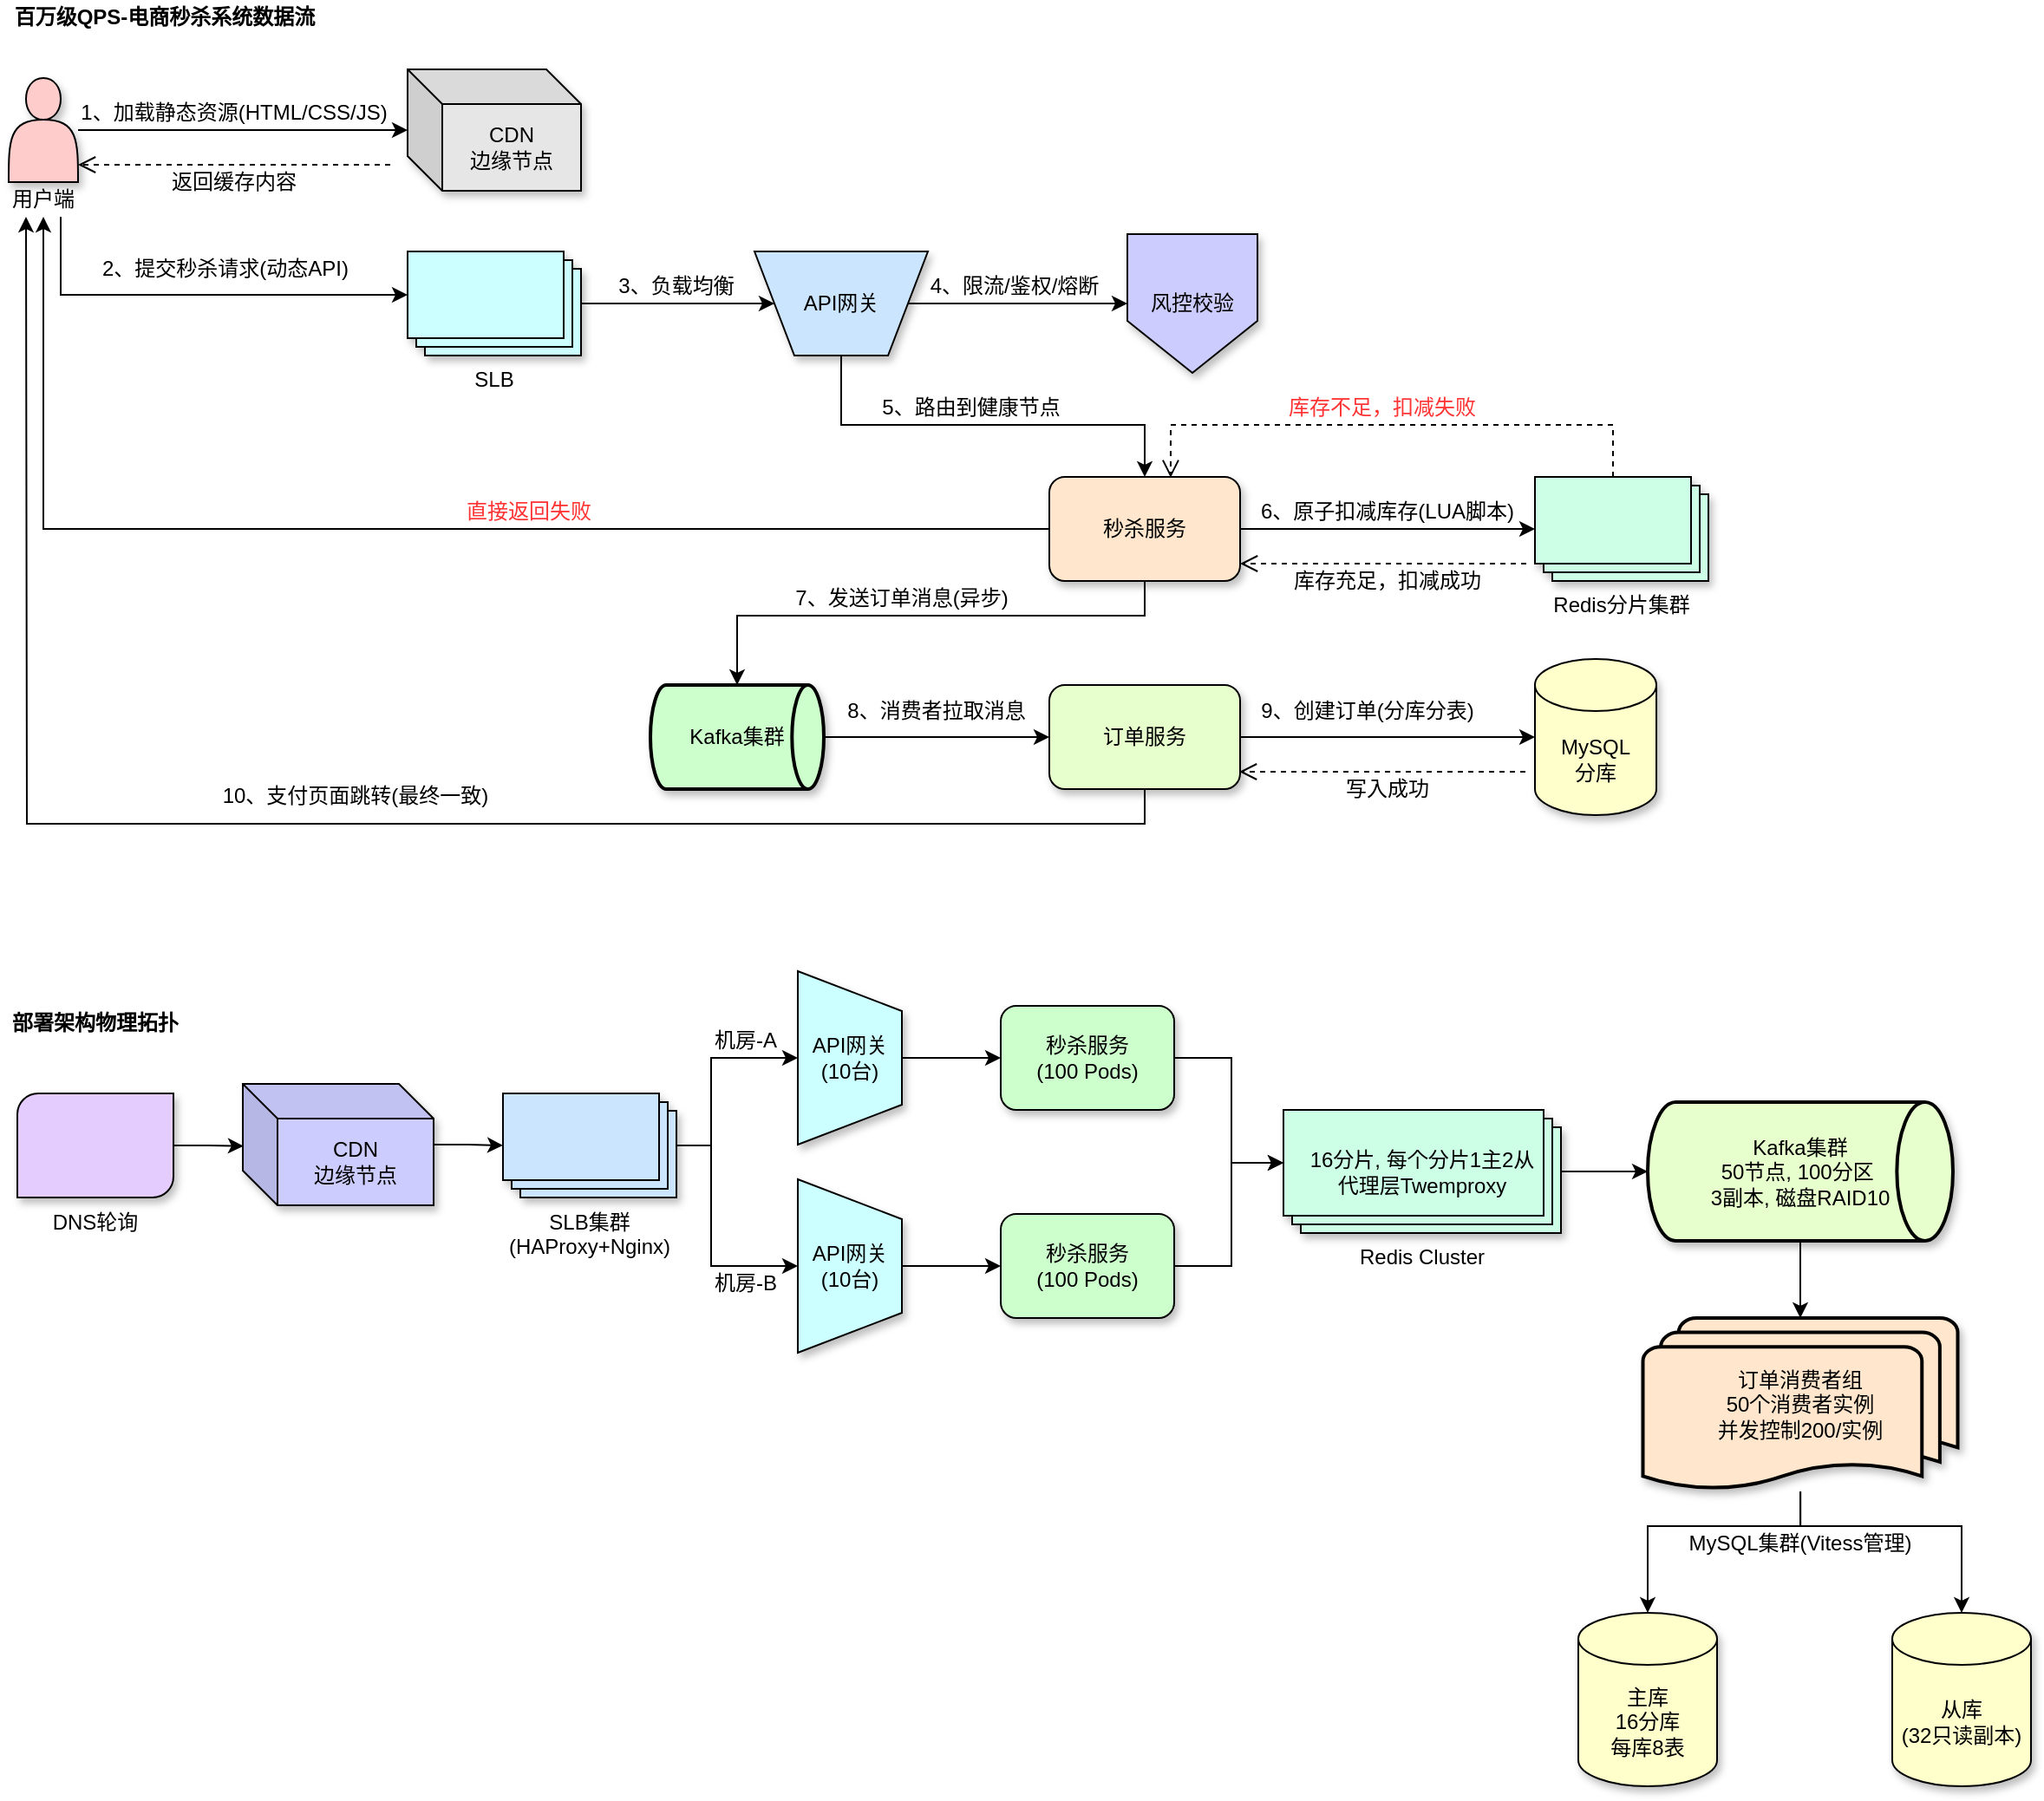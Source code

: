 <mxfile version="28.0.9">
  <diagram name="第 1 页" id="k43kZNhG20Ze2N2HWTyA">
    <mxGraphModel dx="1590" dy="773" grid="1" gridSize="10" guides="1" tooltips="1" connect="1" arrows="1" fold="1" page="1" pageScale="1" pageWidth="827" pageHeight="1169" math="0" shadow="0">
      <root>
        <mxCell id="0" />
        <mxCell id="1" parent="0" />
        <mxCell id="pQJR4_CZ3aEAJJ0gwESk-106" value="" style="group" vertex="1" connectable="0" parent="1">
          <mxGeometry x="130" y="620" width="1166" height="470" as="geometry" />
        </mxCell>
        <mxCell id="pQJR4_CZ3aEAJJ0gwESk-6" value="API网关&lt;br&gt;(10台)" style="verticalLabelPosition=middle;verticalAlign=middle;html=1;shape=trapezoid;perimeter=trapezoidPerimeter;whiteSpace=wrap;size=0.23;arcSize=10;flipV=1;labelPosition=center;align=center;direction=south;shadow=1;fillColor=#CCFFFF;" vertex="1" parent="pQJR4_CZ3aEAJJ0gwESk-106">
          <mxGeometry x="455" y="120" width="60" height="100" as="geometry" />
        </mxCell>
        <mxCell id="pQJR4_CZ3aEAJJ0gwESk-1" value="&lt;b&gt;部署架构物理拓扑&lt;/b&gt;" style="text;strokeColor=none;align=center;fillColor=none;html=1;verticalAlign=middle;whiteSpace=wrap;rounded=0;" vertex="1" parent="pQJR4_CZ3aEAJJ0gwESk-106">
          <mxGeometry y="20" width="100" height="20" as="geometry" />
        </mxCell>
        <mxCell id="pQJR4_CZ3aEAJJ0gwESk-2" value="DNS轮询" style="verticalLabelPosition=bottom;verticalAlign=top;html=1;shape=mxgraph.basic.diag_round_rect;dx=6;whiteSpace=wrap;fillColor=#E5CCFF;shadow=1;" vertex="1" parent="pQJR4_CZ3aEAJJ0gwESk-106">
          <mxGeometry x="5" y="70.5" width="90" height="60" as="geometry" />
        </mxCell>
        <mxCell id="pQJR4_CZ3aEAJJ0gwESk-39" style="edgeStyle=orthogonalEdgeStyle;rounded=0;orthogonalLoop=1;jettySize=auto;html=1;" edge="1" parent="pQJR4_CZ3aEAJJ0gwESk-106" source="pQJR4_CZ3aEAJJ0gwESk-3" target="pQJR4_CZ3aEAJJ0gwESk-4">
          <mxGeometry relative="1" as="geometry" />
        </mxCell>
        <mxCell id="pQJR4_CZ3aEAJJ0gwESk-3" value="CDN&lt;br&gt;边缘节点" style="shape=cube;whiteSpace=wrap;html=1;boundedLbl=1;backgroundOutline=1;darkOpacity=0.05;darkOpacity2=0.1;fillColor=#CCCCFF;shadow=1;" vertex="1" parent="pQJR4_CZ3aEAJJ0gwESk-106">
          <mxGeometry x="135" y="65" width="110" height="70" as="geometry" />
        </mxCell>
        <mxCell id="pQJR4_CZ3aEAJJ0gwESk-74" style="edgeStyle=orthogonalEdgeStyle;rounded=0;orthogonalLoop=1;jettySize=auto;html=1;entryX=0.5;entryY=1;entryDx=0;entryDy=0;" edge="1" parent="pQJR4_CZ3aEAJJ0gwESk-106" source="pQJR4_CZ3aEAJJ0gwESk-4" target="pQJR4_CZ3aEAJJ0gwESk-5">
          <mxGeometry relative="1" as="geometry">
            <Array as="points">
              <mxPoint x="405" y="101" />
              <mxPoint x="405" y="50" />
            </Array>
          </mxGeometry>
        </mxCell>
        <mxCell id="pQJR4_CZ3aEAJJ0gwESk-75" style="edgeStyle=orthogonalEdgeStyle;rounded=0;orthogonalLoop=1;jettySize=auto;html=1;entryX=0.5;entryY=1;entryDx=0;entryDy=0;" edge="1" parent="pQJR4_CZ3aEAJJ0gwESk-106" source="pQJR4_CZ3aEAJJ0gwESk-4" target="pQJR4_CZ3aEAJJ0gwESk-6">
          <mxGeometry relative="1" as="geometry">
            <Array as="points">
              <mxPoint x="405" y="101" />
              <mxPoint x="405" y="170" />
            </Array>
          </mxGeometry>
        </mxCell>
        <mxCell id="pQJR4_CZ3aEAJJ0gwESk-4" value="SLB集群(HAProxy+Nginx)" style="verticalLabelPosition=bottom;verticalAlign=top;html=1;shape=mxgraph.basic.layered_rect;dx=10;outlineConnect=0;whiteSpace=wrap;fillColor=#CCE5FF;shadow=1;" vertex="1" parent="pQJR4_CZ3aEAJJ0gwESk-106">
          <mxGeometry x="285" y="70.5" width="100" height="60" as="geometry" />
        </mxCell>
        <mxCell id="pQJR4_CZ3aEAJJ0gwESk-56" style="edgeStyle=orthogonalEdgeStyle;rounded=0;orthogonalLoop=1;jettySize=auto;html=1;entryX=0;entryY=0.5;entryDx=0;entryDy=0;" edge="1" parent="pQJR4_CZ3aEAJJ0gwESk-106" source="pQJR4_CZ3aEAJJ0gwESk-5" target="pQJR4_CZ3aEAJJ0gwESk-7">
          <mxGeometry relative="1" as="geometry" />
        </mxCell>
        <mxCell id="pQJR4_CZ3aEAJJ0gwESk-5" value="API网关&lt;br&gt;(10台)" style="verticalLabelPosition=middle;verticalAlign=middle;html=1;shape=trapezoid;perimeter=trapezoidPerimeter;whiteSpace=wrap;size=0.23;arcSize=10;flipV=1;labelPosition=center;align=center;direction=south;fillColor=#CCFFFF;shadow=1;" vertex="1" parent="pQJR4_CZ3aEAJJ0gwESk-106">
          <mxGeometry x="455" width="60" height="100" as="geometry" />
        </mxCell>
        <mxCell id="pQJR4_CZ3aEAJJ0gwESk-73" style="edgeStyle=orthogonalEdgeStyle;rounded=0;orthogonalLoop=1;jettySize=auto;html=1;exitX=0.5;exitY=0;exitDx=0;exitDy=0;entryX=0;entryY=0.5;entryDx=0;entryDy=0;" edge="1" parent="pQJR4_CZ3aEAJJ0gwESk-106" source="pQJR4_CZ3aEAJJ0gwESk-6" target="pQJR4_CZ3aEAJJ0gwESk-8">
          <mxGeometry relative="1" as="geometry" />
        </mxCell>
        <mxCell id="pQJR4_CZ3aEAJJ0gwESk-7" value="秒杀服务&lt;br&gt;(100 Pods)" style="rounded=1;whiteSpace=wrap;html=1;fillColor=#CCFFCC;shadow=1;" vertex="1" parent="pQJR4_CZ3aEAJJ0gwESk-106">
          <mxGeometry x="572" y="20" width="100" height="60" as="geometry" />
        </mxCell>
        <mxCell id="pQJR4_CZ3aEAJJ0gwESk-8" value="秒杀服务&lt;br&gt;(100 Pods)" style="rounded=1;whiteSpace=wrap;html=1;fillColor=#CCFFCC;shadow=1;" vertex="1" parent="pQJR4_CZ3aEAJJ0gwESk-106">
          <mxGeometry x="572" y="140" width="100" height="60" as="geometry" />
        </mxCell>
        <mxCell id="pQJR4_CZ3aEAJJ0gwESk-9" value="Redis Cluster" style="verticalLabelPosition=bottom;verticalAlign=top;html=1;shape=mxgraph.basic.layered_rect;dx=10;outlineConnect=0;whiteSpace=wrap;fillColor=#CCFFE6;shadow=1;" vertex="1" parent="pQJR4_CZ3aEAJJ0gwESk-106">
          <mxGeometry x="735" y="80" width="160" height="71" as="geometry" />
        </mxCell>
        <mxCell id="pQJR4_CZ3aEAJJ0gwESk-10" value="Kafka集群&lt;br&gt;50节点, 100分区&amp;nbsp;&lt;div&gt;3副本, 磁盘RAID10&lt;br&gt;&lt;/div&gt;" style="strokeWidth=2;html=1;shape=mxgraph.flowchart.direct_data;whiteSpace=wrap;fillColor=#E6FFCC;shadow=1;" vertex="1" parent="pQJR4_CZ3aEAJJ0gwESk-106">
          <mxGeometry x="945" y="75.5" width="176" height="80" as="geometry" />
        </mxCell>
        <mxCell id="pQJR4_CZ3aEAJJ0gwESk-11" value="订单消费者组&lt;br&gt;50个消费者实例&lt;br&gt;并发控制200/实例" style="strokeWidth=2;html=1;shape=mxgraph.flowchart.multi-document;whiteSpace=wrap;fillColor=#FFE6CC;shadow=1;" vertex="1" parent="pQJR4_CZ3aEAJJ0gwESk-106">
          <mxGeometry x="942.25" y="200" width="181.5" height="100" as="geometry" />
        </mxCell>
        <mxCell id="pQJR4_CZ3aEAJJ0gwESk-13" value="从库&lt;br&gt;(32只读副本)" style="shape=cylinder3;whiteSpace=wrap;html=1;boundedLbl=1;backgroundOutline=1;size=15;shadow=1;fillColor=#FFFFCC;" vertex="1" parent="pQJR4_CZ3aEAJJ0gwESk-106">
          <mxGeometry x="1086" y="370" width="80" height="100" as="geometry" />
        </mxCell>
        <mxCell id="pQJR4_CZ3aEAJJ0gwESk-14" value="主库&lt;br&gt;16分库&lt;br&gt;每库8表" style="shape=cylinder3;whiteSpace=wrap;html=1;boundedLbl=1;backgroundOutline=1;size=15;fillColor=#FFFFCC;shadow=1;" vertex="1" parent="pQJR4_CZ3aEAJJ0gwESk-106">
          <mxGeometry x="905" y="370" width="80" height="100" as="geometry" />
        </mxCell>
        <mxCell id="pQJR4_CZ3aEAJJ0gwESk-18" value="MySQL集群(Vitess管理)" style="text;strokeColor=none;align=center;fillColor=none;html=1;verticalAlign=middle;whiteSpace=wrap;rounded=0;" vertex="1" parent="pQJR4_CZ3aEAJJ0gwESk-106">
          <mxGeometry x="965" y="320" width="136" height="20" as="geometry" />
        </mxCell>
        <mxCell id="pQJR4_CZ3aEAJJ0gwESk-29" style="edgeStyle=orthogonalEdgeStyle;rounded=0;orthogonalLoop=1;jettySize=auto;html=1;entryX=0.004;entryY=0.512;entryDx=0;entryDy=0;entryPerimeter=0;" edge="1" parent="pQJR4_CZ3aEAJJ0gwESk-106" source="pQJR4_CZ3aEAJJ0gwESk-2" target="pQJR4_CZ3aEAJJ0gwESk-3">
          <mxGeometry relative="1" as="geometry" />
        </mxCell>
        <mxCell id="pQJR4_CZ3aEAJJ0gwESk-32" value="机房-A" style="text;strokeColor=none;align=center;fillColor=none;html=1;verticalAlign=middle;whiteSpace=wrap;rounded=0;" vertex="1" parent="pQJR4_CZ3aEAJJ0gwESk-106">
          <mxGeometry x="405" y="30" width="40" height="20" as="geometry" />
        </mxCell>
        <mxCell id="pQJR4_CZ3aEAJJ0gwESk-34" value="机房-B" style="text;strokeColor=none;align=center;fillColor=none;html=1;verticalAlign=middle;whiteSpace=wrap;rounded=0;" vertex="1" parent="pQJR4_CZ3aEAJJ0gwESk-106">
          <mxGeometry x="405" y="170" width="40" height="20" as="geometry" />
        </mxCell>
        <mxCell id="pQJR4_CZ3aEAJJ0gwESk-35" value="16分片, 每个分片1主2从&lt;br&gt;代理层Twemproxy" style="text;strokeColor=none;align=center;fillColor=none;html=1;verticalAlign=middle;whiteSpace=wrap;rounded=0;" vertex="1" parent="pQJR4_CZ3aEAJJ0gwESk-106">
          <mxGeometry x="745" y="100.5" width="140" height="30" as="geometry" />
        </mxCell>
        <mxCell id="pQJR4_CZ3aEAJJ0gwESk-63" style="edgeStyle=orthogonalEdgeStyle;rounded=0;orthogonalLoop=1;jettySize=auto;html=1;entryX=0;entryY=0;entryDx=0;entryDy=30.5;entryPerimeter=0;exitX=1;exitY=0.5;exitDx=0;exitDy=0;" edge="1" parent="pQJR4_CZ3aEAJJ0gwESk-106" source="pQJR4_CZ3aEAJJ0gwESk-8" target="pQJR4_CZ3aEAJJ0gwESk-9">
          <mxGeometry relative="1" as="geometry">
            <Array as="points">
              <mxPoint x="705" y="170" />
              <mxPoint x="705" y="111" />
            </Array>
          </mxGeometry>
        </mxCell>
        <mxCell id="pQJR4_CZ3aEAJJ0gwESk-64" style="edgeStyle=orthogonalEdgeStyle;rounded=0;orthogonalLoop=1;jettySize=auto;html=1;entryX=0;entryY=0;entryDx=0;entryDy=30.5;entryPerimeter=0;" edge="1" parent="pQJR4_CZ3aEAJJ0gwESk-106" source="pQJR4_CZ3aEAJJ0gwESk-7" target="pQJR4_CZ3aEAJJ0gwESk-9">
          <mxGeometry relative="1" as="geometry">
            <Array as="points">
              <mxPoint x="705" y="50" />
              <mxPoint x="705" y="110" />
            </Array>
          </mxGeometry>
        </mxCell>
        <mxCell id="pQJR4_CZ3aEAJJ0gwESk-68" style="edgeStyle=orthogonalEdgeStyle;rounded=0;orthogonalLoop=1;jettySize=auto;html=1;entryX=0;entryY=0.5;entryDx=0;entryDy=0;entryPerimeter=0;" edge="1" parent="pQJR4_CZ3aEAJJ0gwESk-106" source="pQJR4_CZ3aEAJJ0gwESk-9" target="pQJR4_CZ3aEAJJ0gwESk-10">
          <mxGeometry relative="1" as="geometry" />
        </mxCell>
        <mxCell id="pQJR4_CZ3aEAJJ0gwESk-70" style="edgeStyle=orthogonalEdgeStyle;rounded=0;orthogonalLoop=1;jettySize=auto;html=1;entryX=0.5;entryY=0;entryDx=0;entryDy=0;entryPerimeter=0;" edge="1" parent="pQJR4_CZ3aEAJJ0gwESk-106" source="pQJR4_CZ3aEAJJ0gwESk-10" target="pQJR4_CZ3aEAJJ0gwESk-11">
          <mxGeometry relative="1" as="geometry" />
        </mxCell>
        <mxCell id="pQJR4_CZ3aEAJJ0gwESk-71" style="edgeStyle=orthogonalEdgeStyle;rounded=0;orthogonalLoop=1;jettySize=auto;html=1;entryX=0.5;entryY=0;entryDx=0;entryDy=0;entryPerimeter=0;" edge="1" parent="pQJR4_CZ3aEAJJ0gwESk-106" source="pQJR4_CZ3aEAJJ0gwESk-11" target="pQJR4_CZ3aEAJJ0gwESk-14">
          <mxGeometry relative="1" as="geometry">
            <Array as="points">
              <mxPoint x="1033" y="320" />
              <mxPoint x="945" y="320" />
            </Array>
          </mxGeometry>
        </mxCell>
        <mxCell id="pQJR4_CZ3aEAJJ0gwESk-72" style="edgeStyle=orthogonalEdgeStyle;rounded=0;orthogonalLoop=1;jettySize=auto;html=1;entryX=0.5;entryY=0;entryDx=0;entryDy=0;entryPerimeter=0;" edge="1" parent="pQJR4_CZ3aEAJJ0gwESk-106" source="pQJR4_CZ3aEAJJ0gwESk-11" target="pQJR4_CZ3aEAJJ0gwESk-13">
          <mxGeometry relative="1" as="geometry">
            <Array as="points">
              <mxPoint x="1033" y="320" />
              <mxPoint x="1126" y="320" />
            </Array>
          </mxGeometry>
        </mxCell>
        <mxCell id="pQJR4_CZ3aEAJJ0gwESk-107" value="" style="group" vertex="1" connectable="0" parent="1">
          <mxGeometry x="130" y="60" width="980" height="470" as="geometry" />
        </mxCell>
        <mxCell id="1ftXG66yDCKegP6t7TGQ-6" value="" style="group" parent="pQJR4_CZ3aEAJJ0gwESk-107" vertex="1" connectable="0">
          <mxGeometry y="40" width="980" height="430" as="geometry" />
        </mxCell>
        <mxCell id="aPgc8lN7X9PTBHeojlWt-1" value="" style="shape=actor;whiteSpace=wrap;html=1;shadow=1;fillColor=#FFCCCC;" parent="1ftXG66yDCKegP6t7TGQ-6" vertex="1">
          <mxGeometry y="5" width="40" height="60" as="geometry" />
        </mxCell>
        <mxCell id="aPgc8lN7X9PTBHeojlWt-2" value="CDN&lt;br&gt;边缘节点" style="shape=cube;whiteSpace=wrap;html=1;boundedLbl=1;backgroundOutline=1;darkOpacity=0.05;darkOpacity2=0.1;fillColor=#E6E6E6;shadow=1;" parent="1ftXG66yDCKegP6t7TGQ-6" vertex="1">
          <mxGeometry x="230" width="100" height="70" as="geometry" />
        </mxCell>
        <mxCell id="aPgc8lN7X9PTBHeojlWt-3" value="SLB" style="verticalLabelPosition=bottom;verticalAlign=top;html=1;shape=mxgraph.basic.layered_rect;dx=10;outlineConnect=0;whiteSpace=wrap;fillColor=#CCFFFF;shadow=1;" parent="1ftXG66yDCKegP6t7TGQ-6" vertex="1">
          <mxGeometry x="230" y="105" width="100" height="60" as="geometry" />
        </mxCell>
        <mxCell id="aPgc8lN7X9PTBHeojlWt-22" style="edgeStyle=orthogonalEdgeStyle;rounded=0;orthogonalLoop=1;jettySize=auto;html=1;entryX=0.5;entryY=0;entryDx=0;entryDy=0;exitX=0.5;exitY=1;exitDx=0;exitDy=0;" parent="1ftXG66yDCKegP6t7TGQ-6" source="aPgc8lN7X9PTBHeojlWt-4" target="aPgc8lN7X9PTBHeojlWt-9" edge="1">
          <mxGeometry relative="1" as="geometry">
            <Array as="points">
              <mxPoint x="480" y="205" />
              <mxPoint x="655" y="205" />
            </Array>
          </mxGeometry>
        </mxCell>
        <mxCell id="aPgc8lN7X9PTBHeojlWt-4" value="API网关" style="verticalLabelPosition=middle;verticalAlign=middle;html=1;shape=trapezoid;perimeter=trapezoidPerimeter;whiteSpace=wrap;size=0.23;arcSize=10;flipV=1;labelPosition=center;align=center;fillColor=#CCE5FF;shadow=1;" parent="1ftXG66yDCKegP6t7TGQ-6" vertex="1">
          <mxGeometry x="430" y="105" width="100" height="60" as="geometry" />
        </mxCell>
        <mxCell id="aPgc8lN7X9PTBHeojlWt-37" style="edgeStyle=orthogonalEdgeStyle;rounded=0;orthogonalLoop=1;jettySize=auto;html=1;exitX=1;exitY=0.5;exitDx=0;exitDy=0;exitPerimeter=0;entryX=0;entryY=0.5;entryDx=0;entryDy=0;" parent="1ftXG66yDCKegP6t7TGQ-6" source="aPgc8lN7X9PTBHeojlWt-7" target="aPgc8lN7X9PTBHeojlWt-10" edge="1">
          <mxGeometry relative="1" as="geometry" />
        </mxCell>
        <mxCell id="aPgc8lN7X9PTBHeojlWt-7" value="Kafka集群" style="strokeWidth=2;html=1;shape=mxgraph.flowchart.direct_data;whiteSpace=wrap;fillColor=#CCFFCC;shadow=1;" parent="1ftXG66yDCKegP6t7TGQ-6" vertex="1">
          <mxGeometry x="370" y="355" width="100" height="60" as="geometry" />
        </mxCell>
        <mxCell id="aPgc8lN7X9PTBHeojlWt-8" value="Redis分片集群" style="verticalLabelPosition=bottom;verticalAlign=top;html=1;shape=mxgraph.basic.layered_rect;dx=10;outlineConnect=0;whiteSpace=wrap;fillColor=#CCFFE6;shadow=1;" parent="1ftXG66yDCKegP6t7TGQ-6" vertex="1">
          <mxGeometry x="880" y="235" width="100" height="60" as="geometry" />
        </mxCell>
        <mxCell id="aPgc8lN7X9PTBHeojlWt-54" style="edgeStyle=orthogonalEdgeStyle;rounded=0;orthogonalLoop=1;jettySize=auto;html=1;entryX=0.5;entryY=1;entryDx=0;entryDy=0;" parent="1ftXG66yDCKegP6t7TGQ-6" source="aPgc8lN7X9PTBHeojlWt-9" target="aPgc8lN7X9PTBHeojlWt-51" edge="1">
          <mxGeometry relative="1" as="geometry" />
        </mxCell>
        <mxCell id="aPgc8lN7X9PTBHeojlWt-9" value="秒杀服务" style="rounded=1;whiteSpace=wrap;html=1;shadow=1;fillColor=#FFE6CC;" parent="1ftXG66yDCKegP6t7TGQ-6" vertex="1">
          <mxGeometry x="600" y="235" width="110" height="60" as="geometry" />
        </mxCell>
        <mxCell id="aPgc8lN7X9PTBHeojlWt-42" style="edgeStyle=orthogonalEdgeStyle;rounded=0;orthogonalLoop=1;jettySize=auto;html=1;exitX=0.5;exitY=1;exitDx=0;exitDy=0;" parent="1ftXG66yDCKegP6t7TGQ-6" source="aPgc8lN7X9PTBHeojlWt-10" edge="1">
          <mxGeometry relative="1" as="geometry">
            <mxPoint x="10" y="85" as="targetPoint" />
          </mxGeometry>
        </mxCell>
        <mxCell id="aPgc8lN7X9PTBHeojlWt-10" value="订单服务" style="rounded=1;whiteSpace=wrap;html=1;fillColor=#E6FFCC;shadow=1;" parent="1ftXG66yDCKegP6t7TGQ-6" vertex="1">
          <mxGeometry x="600" y="355" width="110" height="60" as="geometry" />
        </mxCell>
        <mxCell id="aPgc8lN7X9PTBHeojlWt-11" value="MySQL&lt;br&gt;分库" style="shape=cylinder3;whiteSpace=wrap;html=1;boundedLbl=1;backgroundOutline=1;size=15;fillColor=#FFFFCC;shadow=1;" parent="1ftXG66yDCKegP6t7TGQ-6" vertex="1">
          <mxGeometry x="880" y="340" width="70" height="90" as="geometry" />
        </mxCell>
        <mxCell id="aPgc8lN7X9PTBHeojlWt-16" style="edgeStyle=orthogonalEdgeStyle;rounded=0;orthogonalLoop=1;jettySize=auto;html=1;entryX=0;entryY=0;entryDx=0;entryDy=25;entryPerimeter=0;" parent="1ftXG66yDCKegP6t7TGQ-6" target="aPgc8lN7X9PTBHeojlWt-3" edge="1">
          <mxGeometry relative="1" as="geometry">
            <mxPoint x="30" y="85" as="sourcePoint" />
            <Array as="points">
              <mxPoint x="30" y="130" />
            </Array>
          </mxGeometry>
        </mxCell>
        <mxCell id="aPgc8lN7X9PTBHeojlWt-17" value="2、提交秒杀请求(动态API)" style="text;strokeColor=none;align=center;fillColor=none;html=1;verticalAlign=middle;whiteSpace=wrap;rounded=0;" parent="1ftXG66yDCKegP6t7TGQ-6" vertex="1">
          <mxGeometry x="50" y="105" width="150" height="20" as="geometry" />
        </mxCell>
        <mxCell id="aPgc8lN7X9PTBHeojlWt-20" value="风控校验" style="shape=offPageConnector;whiteSpace=wrap;html=1;fillColor=#CCCCFF;shadow=1;" parent="1ftXG66yDCKegP6t7TGQ-6" vertex="1">
          <mxGeometry x="645" y="95" width="75" height="80" as="geometry" />
        </mxCell>
        <mxCell id="aPgc8lN7X9PTBHeojlWt-23" value="5、路由到健康节点" style="text;strokeColor=none;align=center;fillColor=none;html=1;verticalAlign=middle;whiteSpace=wrap;rounded=0;" parent="1ftXG66yDCKegP6t7TGQ-6" vertex="1">
          <mxGeometry x="500" y="185" width="110" height="20" as="geometry" />
        </mxCell>
        <mxCell id="aPgc8lN7X9PTBHeojlWt-30" value="&lt;font style=&quot;color: rgb(0, 0, 0);&quot;&gt;7、发送订单消息(异步)&lt;/font&gt;" style="text;strokeColor=none;align=center;fillColor=none;html=1;verticalAlign=middle;whiteSpace=wrap;rounded=0;" parent="1ftXG66yDCKegP6t7TGQ-6" vertex="1">
          <mxGeometry x="450" y="295" width="130" height="20" as="geometry" />
        </mxCell>
        <mxCell id="aPgc8lN7X9PTBHeojlWt-32" value="&lt;font style=&quot;color: rgb(0, 0, 0);&quot;&gt;8、消费者拉取消息&lt;/font&gt;" style="text;strokeColor=none;align=center;fillColor=none;html=1;verticalAlign=middle;whiteSpace=wrap;rounded=0;" parent="1ftXG66yDCKegP6t7TGQ-6" vertex="1">
          <mxGeometry x="480" y="360" width="110" height="20" as="geometry" />
        </mxCell>
        <mxCell id="aPgc8lN7X9PTBHeojlWt-39" style="edgeStyle=orthogonalEdgeStyle;rounded=0;orthogonalLoop=1;jettySize=auto;html=1;entryX=0.5;entryY=0;entryDx=0;entryDy=0;entryPerimeter=0;exitX=0.5;exitY=1;exitDx=0;exitDy=0;" parent="1ftXG66yDCKegP6t7TGQ-6" source="aPgc8lN7X9PTBHeojlWt-9" target="aPgc8lN7X9PTBHeojlWt-7" edge="1">
          <mxGeometry relative="1" as="geometry">
            <Array as="points">
              <mxPoint x="655" y="315" />
              <mxPoint x="420" y="315" />
            </Array>
          </mxGeometry>
        </mxCell>
        <mxCell id="aPgc8lN7X9PTBHeojlWt-43" value="10、支付页面跳转(最终一致)" style="text;strokeColor=none;align=center;fillColor=none;html=1;verticalAlign=middle;whiteSpace=wrap;rounded=0;" parent="1ftXG66yDCKegP6t7TGQ-6" vertex="1">
          <mxGeometry x="120" y="407.5" width="160" height="22.5" as="geometry" />
        </mxCell>
        <mxCell id="aPgc8lN7X9PTBHeojlWt-45" value="" style="html=1;verticalAlign=bottom;endArrow=open;dashed=1;endSize=8;curved=0;rounded=0;exitX=0;exitY=0;exitDx=45;exitDy=0;exitPerimeter=0;entryX=0.636;entryY=0.007;entryDx=0;entryDy=0;entryPerimeter=0;" parent="1ftXG66yDCKegP6t7TGQ-6" source="aPgc8lN7X9PTBHeojlWt-8" target="aPgc8lN7X9PTBHeojlWt-9" edge="1">
          <mxGeometry relative="1" as="geometry">
            <mxPoint x="865" y="205" as="sourcePoint" />
            <mxPoint x="670" y="233" as="targetPoint" />
            <Array as="points">
              <mxPoint x="925" y="205" />
              <mxPoint x="670" y="205" />
            </Array>
          </mxGeometry>
        </mxCell>
        <mxCell id="aPgc8lN7X9PTBHeojlWt-46" value="&lt;font style=&quot;color: rgb(255, 51, 51);&quot;&gt;库存不足，扣减失败&lt;/font&gt;" style="text;strokeColor=none;align=center;fillColor=none;html=1;verticalAlign=middle;whiteSpace=wrap;rounded=0;" parent="1ftXG66yDCKegP6t7TGQ-6" vertex="1">
          <mxGeometry x="737" y="185" width="110" height="20" as="geometry" />
        </mxCell>
        <mxCell id="aPgc8lN7X9PTBHeojlWt-48" value="&lt;font style=&quot;color: rgb(255, 51, 51);&quot;&gt;直接返回失败&lt;/font&gt;" style="text;strokeColor=none;align=center;fillColor=none;html=1;verticalAlign=middle;whiteSpace=wrap;rounded=0;" parent="1ftXG66yDCKegP6t7TGQ-6" vertex="1">
          <mxGeometry x="260" y="245" width="80" height="20" as="geometry" />
        </mxCell>
        <mxCell id="aPgc8lN7X9PTBHeojlWt-51" value="用户端" style="text;strokeColor=none;align=center;fillColor=none;html=1;verticalAlign=middle;whiteSpace=wrap;rounded=0;" parent="1ftXG66yDCKegP6t7TGQ-6" vertex="1">
          <mxGeometry y="65" width="40" height="20" as="geometry" />
        </mxCell>
        <mxCell id="1ftXG66yDCKegP6t7TGQ-1" value="" style="group" parent="1ftXG66yDCKegP6t7TGQ-6" vertex="1" connectable="0">
          <mxGeometry x="709.5" y="360" width="165" height="65" as="geometry" />
        </mxCell>
        <mxCell id="aPgc8lN7X9PTBHeojlWt-38" value="&lt;font style=&quot;color: rgb(0, 0, 0);&quot;&gt;9、创建订单(分库分表)&lt;/font&gt;" style="text;strokeColor=none;align=center;fillColor=none;html=1;verticalAlign=middle;whiteSpace=wrap;rounded=0;" parent="1ftXG66yDCKegP6t7TGQ-1" vertex="1">
          <mxGeometry x="10.5" width="127" height="20" as="geometry" />
        </mxCell>
        <mxCell id="aPgc8lN7X9PTBHeojlWt-40" value="" style="html=1;verticalAlign=bottom;endArrow=open;dashed=1;endSize=8;curved=0;rounded=0;" parent="1ftXG66yDCKegP6t7TGQ-1" edge="1">
          <mxGeometry relative="1" as="geometry">
            <mxPoint x="165" y="45" as="sourcePoint" />
            <mxPoint y="45" as="targetPoint" />
          </mxGeometry>
        </mxCell>
        <mxCell id="aPgc8lN7X9PTBHeojlWt-41" value="&lt;font style=&quot;color: rgb(0, 0, 0);&quot;&gt;写入成功&lt;/font&gt;" style="text;strokeColor=none;align=center;fillColor=none;html=1;verticalAlign=middle;whiteSpace=wrap;rounded=0;" parent="1ftXG66yDCKegP6t7TGQ-1" vertex="1">
          <mxGeometry x="60.5" y="45" width="50" height="20" as="geometry" />
        </mxCell>
        <mxCell id="1ftXG66yDCKegP6t7TGQ-2" value="" style="group" parent="1ftXG66yDCKegP6t7TGQ-6" vertex="1" connectable="0">
          <mxGeometry x="710" y="245" width="165" height="60" as="geometry" />
        </mxCell>
        <mxCell id="aPgc8lN7X9PTBHeojlWt-25" value="6、原子扣减库存(LUA脚本)" style="text;strokeColor=none;align=center;fillColor=none;html=1;verticalAlign=middle;whiteSpace=wrap;rounded=0;" parent="1ftXG66yDCKegP6t7TGQ-2" vertex="1">
          <mxGeometry x="10" width="150" height="20" as="geometry" />
        </mxCell>
        <mxCell id="aPgc8lN7X9PTBHeojlWt-26" value="" style="html=1;verticalAlign=bottom;endArrow=open;dashed=1;endSize=8;curved=0;rounded=0;" parent="1ftXG66yDCKegP6t7TGQ-2" edge="1">
          <mxGeometry relative="1" as="geometry">
            <mxPoint x="165" y="40" as="sourcePoint" />
            <mxPoint y="40" as="targetPoint" />
          </mxGeometry>
        </mxCell>
        <mxCell id="aPgc8lN7X9PTBHeojlWt-27" value="&lt;font style=&quot;color: rgb(0, 0, 0);&quot;&gt;库存充足，扣减成功&lt;/font&gt;" style="text;strokeColor=none;align=center;fillColor=none;html=1;verticalAlign=middle;whiteSpace=wrap;rounded=0;" parent="1ftXG66yDCKegP6t7TGQ-2" vertex="1">
          <mxGeometry x="30" y="40" width="110" height="20" as="geometry" />
        </mxCell>
        <mxCell id="1ftXG66yDCKegP6t7TGQ-3" value="" style="group" parent="1ftXG66yDCKegP6t7TGQ-6" vertex="1" connectable="0">
          <mxGeometry x="40" y="15" width="180" height="60" as="geometry" />
        </mxCell>
        <mxCell id="aPgc8lN7X9PTBHeojlWt-13" value="1、加载静态资源(HTML/CSS/JS)" style="text;strokeColor=none;align=center;fillColor=none;html=1;verticalAlign=middle;whiteSpace=wrap;rounded=0;" parent="1ftXG66yDCKegP6t7TGQ-3" vertex="1">
          <mxGeometry width="180" height="20" as="geometry" />
        </mxCell>
        <mxCell id="aPgc8lN7X9PTBHeojlWt-14" value="" style="html=1;verticalAlign=bottom;endArrow=open;dashed=1;endSize=8;curved=0;rounded=0;" parent="1ftXG66yDCKegP6t7TGQ-3" edge="1">
          <mxGeometry relative="1" as="geometry">
            <mxPoint x="180" y="40" as="sourcePoint" />
            <mxPoint y="40" as="targetPoint" />
          </mxGeometry>
        </mxCell>
        <mxCell id="aPgc8lN7X9PTBHeojlWt-15" value="返回缓存内容" style="text;strokeColor=none;align=center;fillColor=none;html=1;verticalAlign=middle;whiteSpace=wrap;rounded=0;" parent="1ftXG66yDCKegP6t7TGQ-3" vertex="1">
          <mxGeometry x="50" y="40" width="80" height="20" as="geometry" />
        </mxCell>
        <mxCell id="1ftXG66yDCKegP6t7TGQ-4" value="" style="group" parent="1ftXG66yDCKegP6t7TGQ-6" vertex="1" connectable="0">
          <mxGeometry x="530" y="115" width="100" height="20" as="geometry" />
        </mxCell>
        <mxCell id="aPgc8lN7X9PTBHeojlWt-49" value="4、限流/鉴权/熔断" style="text;strokeColor=none;align=center;fillColor=none;html=1;verticalAlign=middle;whiteSpace=wrap;rounded=0;" parent="1ftXG66yDCKegP6t7TGQ-4" vertex="1">
          <mxGeometry width="100" height="20" as="geometry" />
        </mxCell>
        <mxCell id="1ftXG66yDCKegP6t7TGQ-5" value="" style="group" parent="1ftXG66yDCKegP6t7TGQ-6" vertex="1" connectable="0">
          <mxGeometry x="350" y="115" width="70" height="20" as="geometry" />
        </mxCell>
        <mxCell id="aPgc8lN7X9PTBHeojlWt-19" value="3、负载均衡" style="text;strokeColor=none;align=center;fillColor=none;html=1;verticalAlign=middle;whiteSpace=wrap;rounded=0;" parent="1ftXG66yDCKegP6t7TGQ-5" vertex="1">
          <mxGeometry width="70" height="20" as="geometry" />
        </mxCell>
        <mxCell id="aPgc8lN7X9PTBHeojlWt-12" style="edgeStyle=orthogonalEdgeStyle;rounded=0;orthogonalLoop=1;jettySize=auto;html=1;" parent="1ftXG66yDCKegP6t7TGQ-6" source="aPgc8lN7X9PTBHeojlWt-1" target="aPgc8lN7X9PTBHeojlWt-2" edge="1">
          <mxGeometry relative="1" as="geometry" />
        </mxCell>
        <mxCell id="aPgc8lN7X9PTBHeojlWt-18" style="edgeStyle=orthogonalEdgeStyle;rounded=0;orthogonalLoop=1;jettySize=auto;html=1;entryX=0;entryY=0.5;entryDx=0;entryDy=0;" parent="1ftXG66yDCKegP6t7TGQ-6" source="aPgc8lN7X9PTBHeojlWt-3" target="aPgc8lN7X9PTBHeojlWt-4" edge="1">
          <mxGeometry relative="1" as="geometry" />
        </mxCell>
        <mxCell id="aPgc8lN7X9PTBHeojlWt-24" style="edgeStyle=orthogonalEdgeStyle;rounded=0;orthogonalLoop=1;jettySize=auto;html=1;" parent="1ftXG66yDCKegP6t7TGQ-6" source="aPgc8lN7X9PTBHeojlWt-9" target="aPgc8lN7X9PTBHeojlWt-8" edge="1">
          <mxGeometry relative="1" as="geometry" />
        </mxCell>
        <mxCell id="aPgc8lN7X9PTBHeojlWt-33" style="edgeStyle=orthogonalEdgeStyle;rounded=0;orthogonalLoop=1;jettySize=auto;html=1;" parent="1ftXG66yDCKegP6t7TGQ-6" source="aPgc8lN7X9PTBHeojlWt-10" target="aPgc8lN7X9PTBHeojlWt-11" edge="1">
          <mxGeometry relative="1" as="geometry" />
        </mxCell>
        <mxCell id="aPgc8lN7X9PTBHeojlWt-21" style="edgeStyle=orthogonalEdgeStyle;rounded=0;orthogonalLoop=1;jettySize=auto;html=1;entryX=0;entryY=0.5;entryDx=0;entryDy=0;" parent="1ftXG66yDCKegP6t7TGQ-6" source="aPgc8lN7X9PTBHeojlWt-4" target="aPgc8lN7X9PTBHeojlWt-20" edge="1">
          <mxGeometry relative="1" as="geometry" />
        </mxCell>
        <mxCell id="1ftXG66yDCKegP6t7TGQ-7" value="&lt;div&gt;&lt;b&gt;百万级QPS-电商秒杀系统数据流&lt;/b&gt;&lt;/div&gt;" style="text;strokeColor=none;align=center;fillColor=none;html=1;verticalAlign=middle;whiteSpace=wrap;rounded=0;" parent="pQJR4_CZ3aEAJJ0gwESk-107" vertex="1">
          <mxGeometry width="180" height="20" as="geometry" />
        </mxCell>
      </root>
    </mxGraphModel>
  </diagram>
</mxfile>
